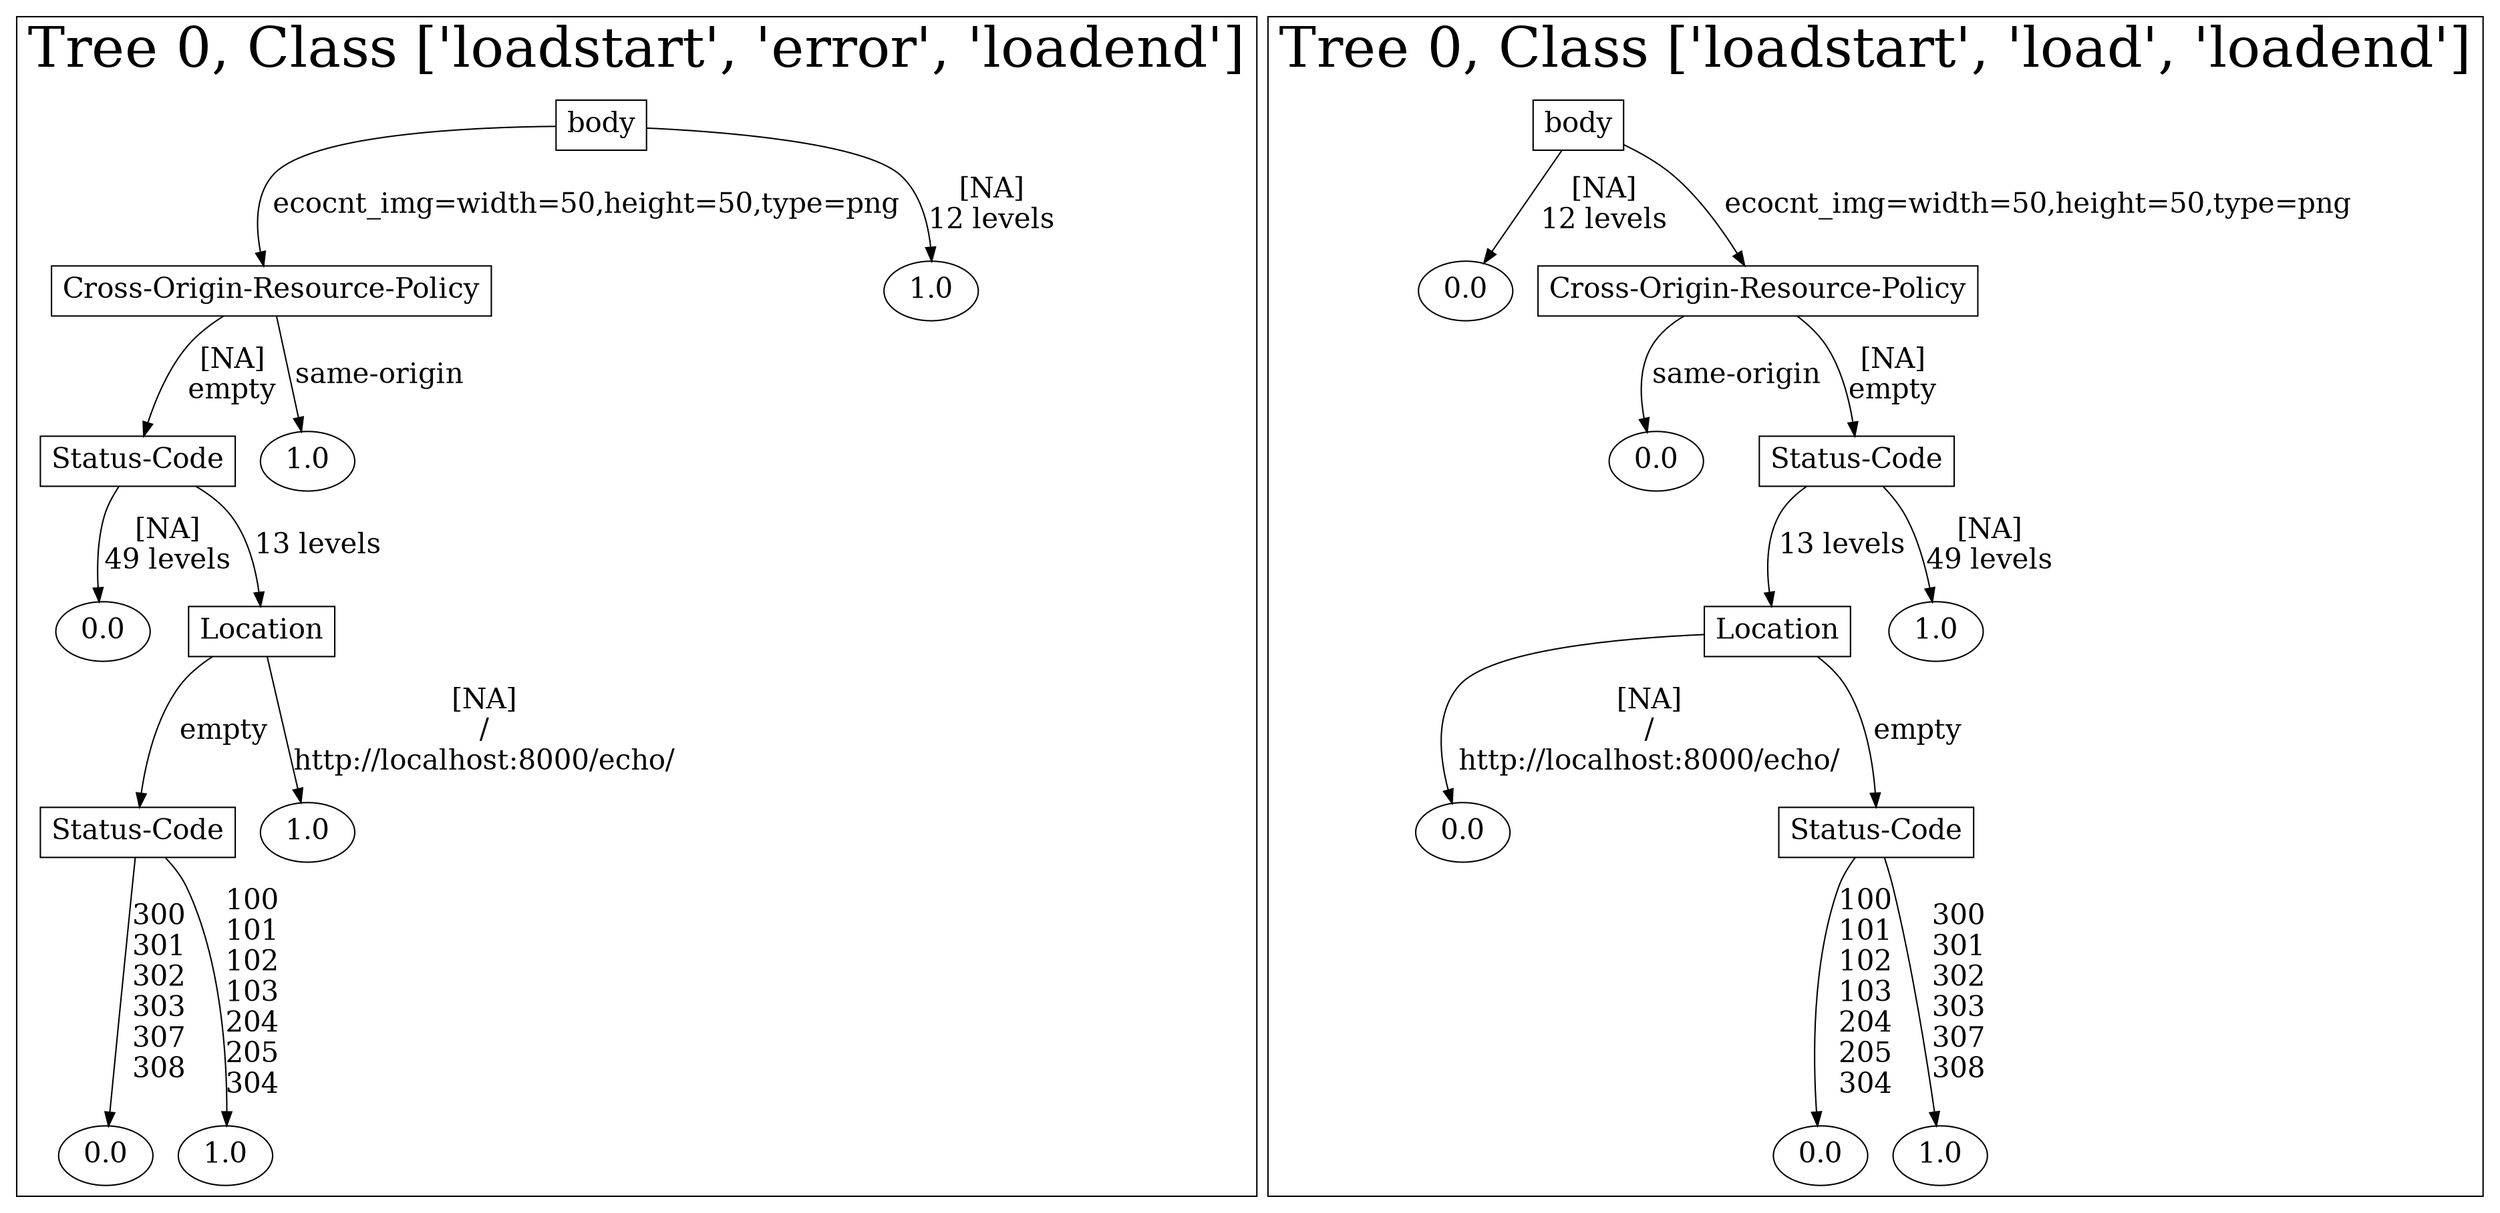 /*
Generated by:
    http://https://github.com/h2oai/h2o-3/tree/master/h2o-genmodel/src/main/java/hex/genmodel/tools/PrintMojo.java
*/

/*
On a mac:

$ brew install graphviz
$ dot -Tpng file.gv -o file.png
$ open file.png
*/

digraph G {

subgraph cluster_0 {
/* Nodes */

/* Level 0 */
{
"SG_0_Node_0" [shape=box, fontsize=20, label="body"]
}

/* Level 1 */
{
"SG_0_Node_1" [shape=box, fontsize=20, label="Cross-Origin-Resource-Policy"]
"SG_0_Node_5" [fontsize=20, label="1.0"]
}

/* Level 2 */
{
"SG_0_Node_2" [shape=box, fontsize=20, label="Status-Code"]
"SG_0_Node_6" [fontsize=20, label="1.0"]
}

/* Level 3 */
{
"SG_0_Node_7" [fontsize=20, label="0.0"]
"SG_0_Node_3" [shape=box, fontsize=20, label="Location"]
}

/* Level 4 */
{
"SG_0_Node_4" [shape=box, fontsize=20, label="Status-Code"]
"SG_0_Node_8" [fontsize=20, label="1.0"]
}

/* Level 5 */
{
"SG_0_Node_9" [fontsize=20, label="0.0"]
"SG_0_Node_10" [fontsize=20, label="1.0"]
}

/* Edges */
"SG_0_Node_0" -> "SG_0_Node_1" [fontsize=20, label="ecocnt_img=width=50,height=50,type=png
"]
"SG_0_Node_0" -> "SG_0_Node_5" [fontsize=20, label="[NA]
12 levels
"]
"SG_0_Node_1" -> "SG_0_Node_2" [fontsize=20, label="[NA]
empty
"]
"SG_0_Node_1" -> "SG_0_Node_6" [fontsize=20, label="same-origin
"]
"SG_0_Node_2" -> "SG_0_Node_7" [fontsize=20, label="[NA]
49 levels
"]
"SG_0_Node_2" -> "SG_0_Node_3" [fontsize=20, label="13 levels
"]
"SG_0_Node_3" -> "SG_0_Node_4" [fontsize=20, label="empty
"]
"SG_0_Node_3" -> "SG_0_Node_8" [fontsize=20, label="[NA]
/
http://localhost:8000/echo/
"]
"SG_0_Node_4" -> "SG_0_Node_9" [fontsize=20, label="300
301
302
303
307
308
"]
"SG_0_Node_4" -> "SG_0_Node_10" [fontsize=20, label="100
101
102
103
204
205
304
"]

fontsize=40
label="Tree 0, Class ['loadstart', 'error', 'loadend']"
}

subgraph cluster_1 {
/* Nodes */

/* Level 0 */
{
"SG_1_Node_0" [shape=box, fontsize=20, label="body"]
}

/* Level 1 */
{
"SG_1_Node_5" [fontsize=20, label="0.0"]
"SG_1_Node_1" [shape=box, fontsize=20, label="Cross-Origin-Resource-Policy"]
}

/* Level 2 */
{
"SG_1_Node_6" [fontsize=20, label="0.0"]
"SG_1_Node_2" [shape=box, fontsize=20, label="Status-Code"]
}

/* Level 3 */
{
"SG_1_Node_3" [shape=box, fontsize=20, label="Location"]
"SG_1_Node_7" [fontsize=20, label="1.0"]
}

/* Level 4 */
{
"SG_1_Node_8" [fontsize=20, label="0.0"]
"SG_1_Node_4" [shape=box, fontsize=20, label="Status-Code"]
}

/* Level 5 */
{
"SG_1_Node_9" [fontsize=20, label="0.0"]
"SG_1_Node_10" [fontsize=20, label="1.0"]
}

/* Edges */
"SG_1_Node_0" -> "SG_1_Node_5" [fontsize=20, label="[NA]
12 levels
"]
"SG_1_Node_0" -> "SG_1_Node_1" [fontsize=20, label="ecocnt_img=width=50,height=50,type=png
"]
"SG_1_Node_1" -> "SG_1_Node_6" [fontsize=20, label="same-origin
"]
"SG_1_Node_1" -> "SG_1_Node_2" [fontsize=20, label="[NA]
empty
"]
"SG_1_Node_2" -> "SG_1_Node_3" [fontsize=20, label="13 levels
"]
"SG_1_Node_2" -> "SG_1_Node_7" [fontsize=20, label="[NA]
49 levels
"]
"SG_1_Node_3" -> "SG_1_Node_8" [fontsize=20, label="[NA]
/
http://localhost:8000/echo/
"]
"SG_1_Node_3" -> "SG_1_Node_4" [fontsize=20, label="empty
"]
"SG_1_Node_4" -> "SG_1_Node_9" [fontsize=20, label="100
101
102
103
204
205
304
"]
"SG_1_Node_4" -> "SG_1_Node_10" [fontsize=20, label="300
301
302
303
307
308
"]

fontsize=40
label="Tree 0, Class ['loadstart', 'load', 'loadend']"
}

}

